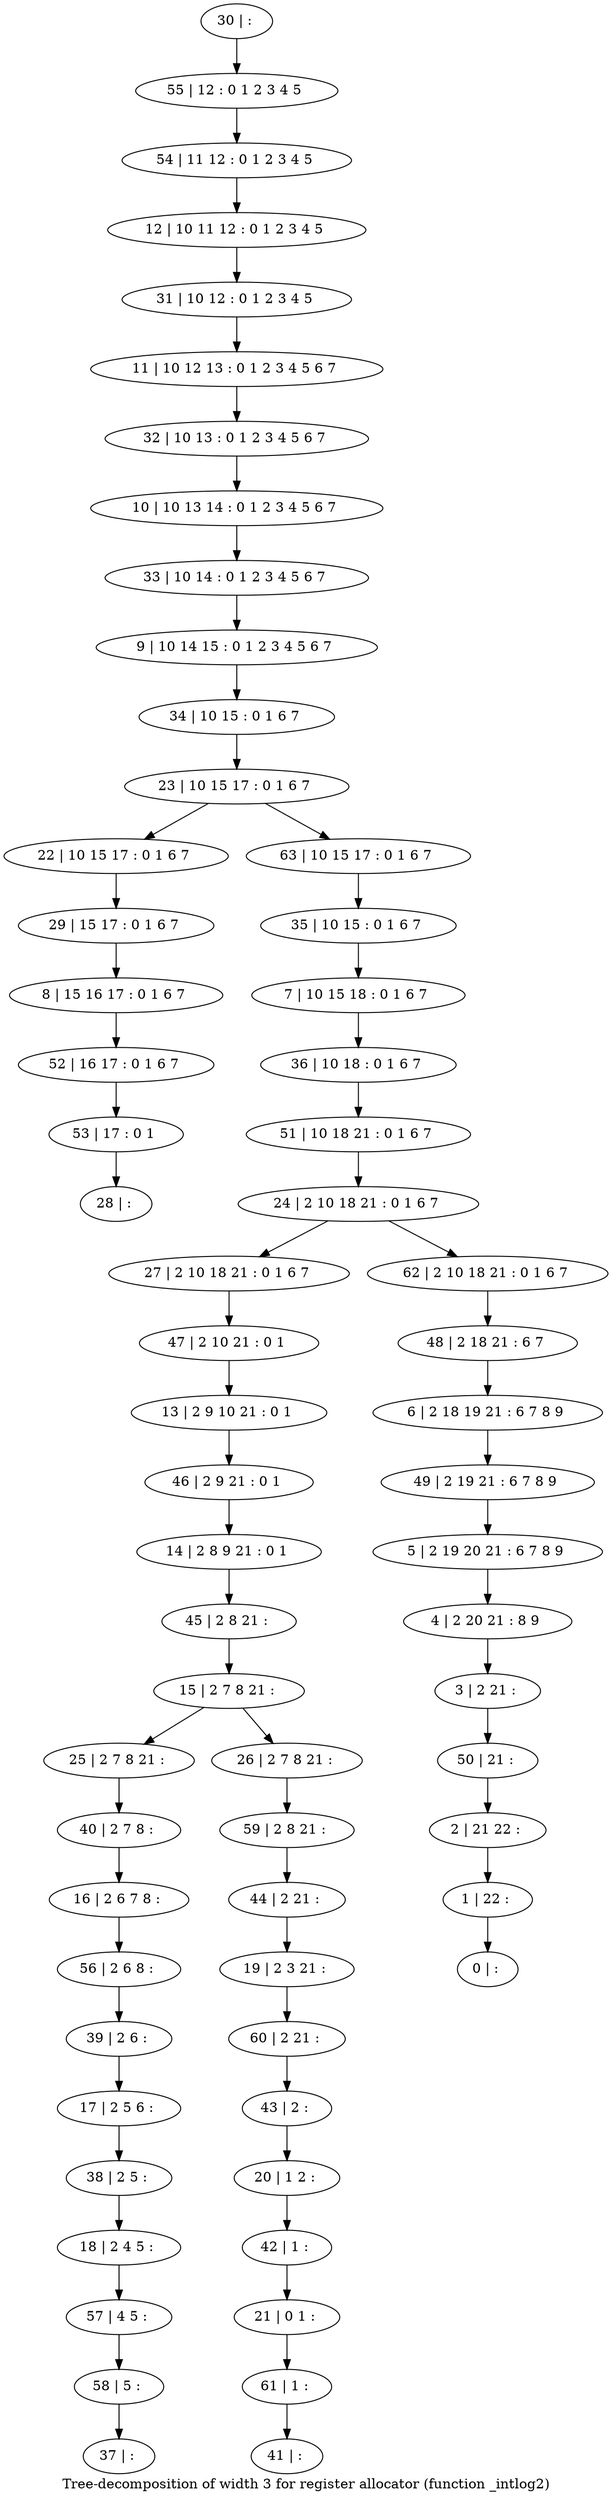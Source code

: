 digraph G {
graph [label="Tree-decomposition of width 3 for register allocator (function _intlog2)"]
0[label="0 | : "];
1[label="1 | 22 : "];
2[label="2 | 21 22 : "];
3[label="3 | 2 21 : "];
4[label="4 | 2 20 21 : 8 9 "];
5[label="5 | 2 19 20 21 : 6 7 8 9 "];
6[label="6 | 2 18 19 21 : 6 7 8 9 "];
7[label="7 | 10 15 18 : 0 1 6 7 "];
8[label="8 | 15 16 17 : 0 1 6 7 "];
9[label="9 | 10 14 15 : 0 1 2 3 4 5 6 7 "];
10[label="10 | 10 13 14 : 0 1 2 3 4 5 6 7 "];
11[label="11 | 10 12 13 : 0 1 2 3 4 5 6 7 "];
12[label="12 | 10 11 12 : 0 1 2 3 4 5 "];
13[label="13 | 2 9 10 21 : 0 1 "];
14[label="14 | 2 8 9 21 : 0 1 "];
15[label="15 | 2 7 8 21 : "];
16[label="16 | 2 6 7 8 : "];
17[label="17 | 2 5 6 : "];
18[label="18 | 2 4 5 : "];
19[label="19 | 2 3 21 : "];
20[label="20 | 1 2 : "];
21[label="21 | 0 1 : "];
22[label="22 | 10 15 17 : 0 1 6 7 "];
23[label="23 | 10 15 17 : 0 1 6 7 "];
24[label="24 | 2 10 18 21 : 0 1 6 7 "];
25[label="25 | 2 7 8 21 : "];
26[label="26 | 2 7 8 21 : "];
27[label="27 | 2 10 18 21 : 0 1 6 7 "];
28[label="28 | : "];
29[label="29 | 15 17 : 0 1 6 7 "];
30[label="30 | : "];
31[label="31 | 10 12 : 0 1 2 3 4 5 "];
32[label="32 | 10 13 : 0 1 2 3 4 5 6 7 "];
33[label="33 | 10 14 : 0 1 2 3 4 5 6 7 "];
34[label="34 | 10 15 : 0 1 6 7 "];
35[label="35 | 10 15 : 0 1 6 7 "];
36[label="36 | 10 18 : 0 1 6 7 "];
37[label="37 | : "];
38[label="38 | 2 5 : "];
39[label="39 | 2 6 : "];
40[label="40 | 2 7 8 : "];
41[label="41 | : "];
42[label="42 | 1 : "];
43[label="43 | 2 : "];
44[label="44 | 2 21 : "];
45[label="45 | 2 8 21 : "];
46[label="46 | 2 9 21 : 0 1 "];
47[label="47 | 2 10 21 : 0 1 "];
48[label="48 | 2 18 21 : 6 7 "];
49[label="49 | 2 19 21 : 6 7 8 9 "];
50[label="50 | 21 : "];
51[label="51 | 10 18 21 : 0 1 6 7 "];
52[label="52 | 16 17 : 0 1 6 7 "];
53[label="53 | 17 : 0 1 "];
54[label="54 | 11 12 : 0 1 2 3 4 5 "];
55[label="55 | 12 : 0 1 2 3 4 5 "];
56[label="56 | 2 6 8 : "];
57[label="57 | 4 5 : "];
58[label="58 | 5 : "];
59[label="59 | 2 8 21 : "];
60[label="60 | 2 21 : "];
61[label="61 | 1 : "];
62[label="62 | 2 10 18 21 : 0 1 6 7 "];
63[label="63 | 10 15 17 : 0 1 6 7 "];
15->25 ;
15->26 ;
29->8 ;
22->29 ;
38->18 ;
17->38 ;
39->17 ;
40->16 ;
25->40 ;
42->21 ;
20->42 ;
43->20 ;
44->19 ;
45->15 ;
14->45 ;
46->14 ;
13->46 ;
47->13 ;
27->47 ;
8->52 ;
53->28 ;
52->53 ;
56->39 ;
16->56 ;
18->57 ;
58->37 ;
57->58 ;
59->44 ;
26->59 ;
60->43 ;
19->60 ;
61->41 ;
21->61 ;
30->55 ;
55->54 ;
54->12 ;
12->31 ;
31->11 ;
11->32 ;
32->10 ;
10->33 ;
33->9 ;
9->34 ;
34->23 ;
35->7 ;
7->36 ;
36->51 ;
51->24 ;
48->6 ;
6->49 ;
49->5 ;
5->4 ;
4->3 ;
3->50 ;
50->2 ;
2->1 ;
1->0 ;
62->48 ;
63->35 ;
24->27 ;
24->62 ;
23->22 ;
23->63 ;
}
